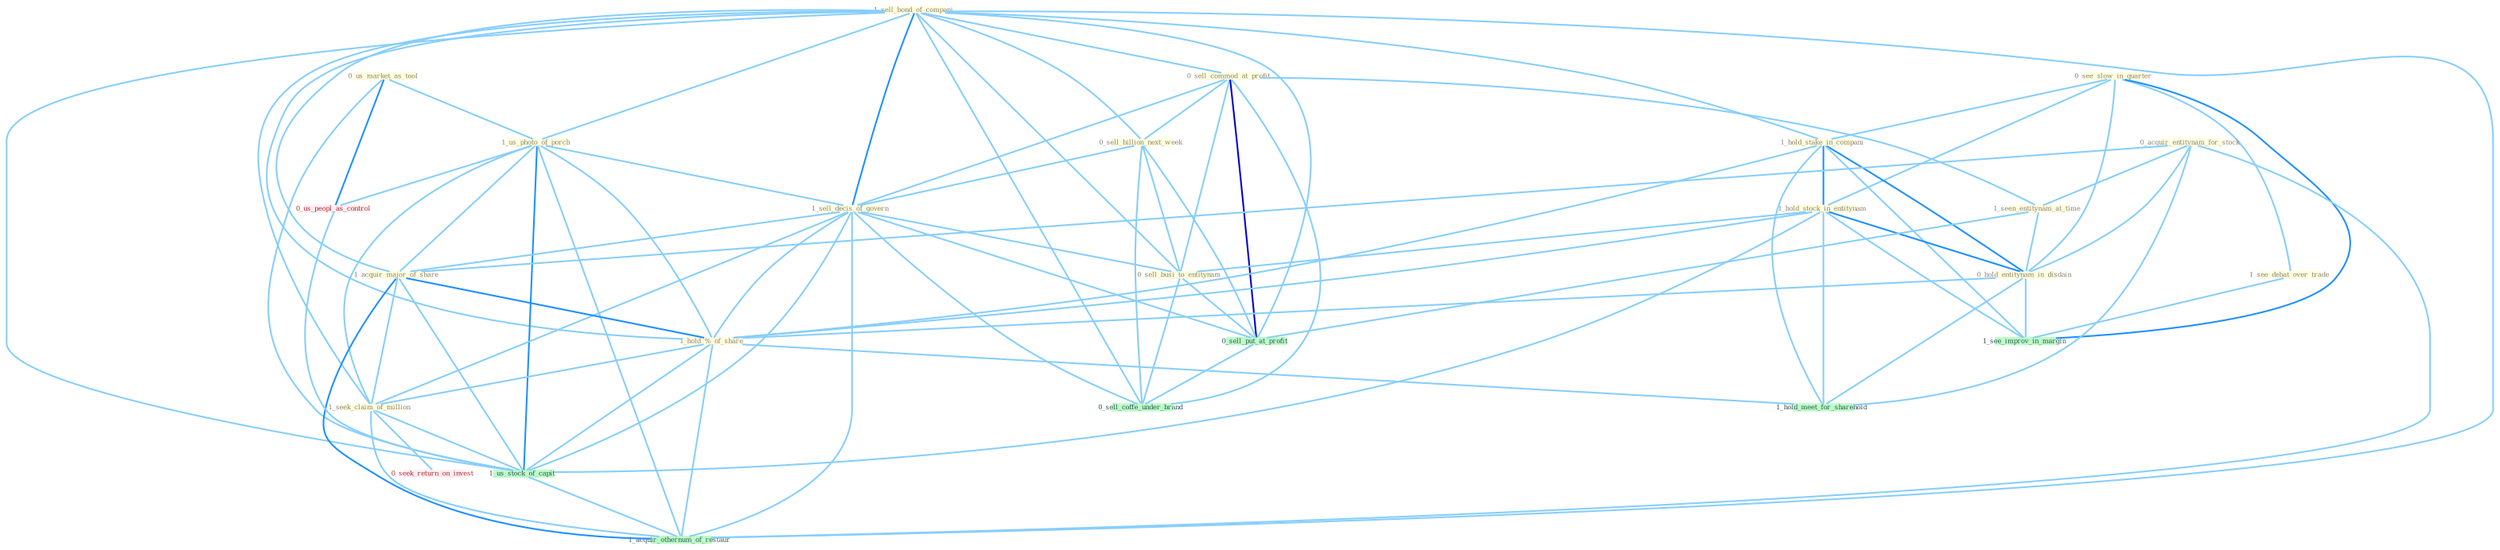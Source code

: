 Graph G{ 
    node
    [shape=polygon,style=filled,width=.5,height=.06,color="#BDFCC9",fixedsize=true,fontsize=4,
    fontcolor="#2f4f4f"];
    {node
    [color="#ffffe0", fontcolor="#8b7d6b"] "1_sell_bond_of_compani " "0_us_market_as_tool " "0_sell_commod_at_profit " "0_sell_billion_next_week " "0_see_slow_in_quarter " "1_us_photo_of_porch " "1_sell_decis_of_govern " "1_hold_stake_in_compani " "1_hold_stock_in_entitynam " "1_see_debat_over_trade " "0_acquir_entitynam_for_stock " "1_seen_entitynam_at_time " "1_acquir_major_of_share " "0_sell_busi_to_entitynam " "0_hold_entitynam_in_disdain " "1_hold_%_of_share " "1_seek_claim_of_million "}
{node [color="#fff0f5", fontcolor="#b22222"] "0_us_peopl_as_control " "0_seek_return_on_invest "}
edge [color="#B0E2FF"];

	"1_sell_bond_of_compani " -- "0_sell_commod_at_profit " [w="1", color="#87cefa" ];
	"1_sell_bond_of_compani " -- "0_sell_billion_next_week " [w="1", color="#87cefa" ];
	"1_sell_bond_of_compani " -- "1_us_photo_of_porch " [w="1", color="#87cefa" ];
	"1_sell_bond_of_compani " -- "1_sell_decis_of_govern " [w="2", color="#1e90ff" , len=0.8];
	"1_sell_bond_of_compani " -- "1_hold_stake_in_compani " [w="1", color="#87cefa" ];
	"1_sell_bond_of_compani " -- "1_acquir_major_of_share " [w="1", color="#87cefa" ];
	"1_sell_bond_of_compani " -- "0_sell_busi_to_entitynam " [w="1", color="#87cefa" ];
	"1_sell_bond_of_compani " -- "1_hold_%_of_share " [w="1", color="#87cefa" ];
	"1_sell_bond_of_compani " -- "1_seek_claim_of_million " [w="1", color="#87cefa" ];
	"1_sell_bond_of_compani " -- "0_sell_put_at_profit " [w="1", color="#87cefa" ];
	"1_sell_bond_of_compani " -- "1_us_stock_of_capit " [w="1", color="#87cefa" ];
	"1_sell_bond_of_compani " -- "0_sell_coffe_under_brand " [w="1", color="#87cefa" ];
	"1_sell_bond_of_compani " -- "1_acquir_othernum_of_restaur " [w="1", color="#87cefa" ];
	"0_us_market_as_tool " -- "1_us_photo_of_porch " [w="1", color="#87cefa" ];
	"0_us_market_as_tool " -- "0_us_peopl_as_control " [w="2", color="#1e90ff" , len=0.8];
	"0_us_market_as_tool " -- "1_us_stock_of_capit " [w="1", color="#87cefa" ];
	"0_sell_commod_at_profit " -- "0_sell_billion_next_week " [w="1", color="#87cefa" ];
	"0_sell_commod_at_profit " -- "1_sell_decis_of_govern " [w="1", color="#87cefa" ];
	"0_sell_commod_at_profit " -- "1_seen_entitynam_at_time " [w="1", color="#87cefa" ];
	"0_sell_commod_at_profit " -- "0_sell_busi_to_entitynam " [w="1", color="#87cefa" ];
	"0_sell_commod_at_profit " -- "0_sell_put_at_profit " [w="3", color="#0000cd" , len=0.6];
	"0_sell_commod_at_profit " -- "0_sell_coffe_under_brand " [w="1", color="#87cefa" ];
	"0_sell_billion_next_week " -- "1_sell_decis_of_govern " [w="1", color="#87cefa" ];
	"0_sell_billion_next_week " -- "0_sell_busi_to_entitynam " [w="1", color="#87cefa" ];
	"0_sell_billion_next_week " -- "0_sell_put_at_profit " [w="1", color="#87cefa" ];
	"0_sell_billion_next_week " -- "0_sell_coffe_under_brand " [w="1", color="#87cefa" ];
	"0_see_slow_in_quarter " -- "1_hold_stake_in_compani " [w="1", color="#87cefa" ];
	"0_see_slow_in_quarter " -- "1_hold_stock_in_entitynam " [w="1", color="#87cefa" ];
	"0_see_slow_in_quarter " -- "1_see_debat_over_trade " [w="1", color="#87cefa" ];
	"0_see_slow_in_quarter " -- "0_hold_entitynam_in_disdain " [w="1", color="#87cefa" ];
	"0_see_slow_in_quarter " -- "1_see_improv_in_margin " [w="2", color="#1e90ff" , len=0.8];
	"1_us_photo_of_porch " -- "1_sell_decis_of_govern " [w="1", color="#87cefa" ];
	"1_us_photo_of_porch " -- "1_acquir_major_of_share " [w="1", color="#87cefa" ];
	"1_us_photo_of_porch " -- "1_hold_%_of_share " [w="1", color="#87cefa" ];
	"1_us_photo_of_porch " -- "1_seek_claim_of_million " [w="1", color="#87cefa" ];
	"1_us_photo_of_porch " -- "0_us_peopl_as_control " [w="1", color="#87cefa" ];
	"1_us_photo_of_porch " -- "1_us_stock_of_capit " [w="2", color="#1e90ff" , len=0.8];
	"1_us_photo_of_porch " -- "1_acquir_othernum_of_restaur " [w="1", color="#87cefa" ];
	"1_sell_decis_of_govern " -- "1_acquir_major_of_share " [w="1", color="#87cefa" ];
	"1_sell_decis_of_govern " -- "0_sell_busi_to_entitynam " [w="1", color="#87cefa" ];
	"1_sell_decis_of_govern " -- "1_hold_%_of_share " [w="1", color="#87cefa" ];
	"1_sell_decis_of_govern " -- "1_seek_claim_of_million " [w="1", color="#87cefa" ];
	"1_sell_decis_of_govern " -- "0_sell_put_at_profit " [w="1", color="#87cefa" ];
	"1_sell_decis_of_govern " -- "1_us_stock_of_capit " [w="1", color="#87cefa" ];
	"1_sell_decis_of_govern " -- "0_sell_coffe_under_brand " [w="1", color="#87cefa" ];
	"1_sell_decis_of_govern " -- "1_acquir_othernum_of_restaur " [w="1", color="#87cefa" ];
	"1_hold_stake_in_compani " -- "1_hold_stock_in_entitynam " [w="2", color="#1e90ff" , len=0.8];
	"1_hold_stake_in_compani " -- "0_hold_entitynam_in_disdain " [w="2", color="#1e90ff" , len=0.8];
	"1_hold_stake_in_compani " -- "1_hold_%_of_share " [w="1", color="#87cefa" ];
	"1_hold_stake_in_compani " -- "1_see_improv_in_margin " [w="1", color="#87cefa" ];
	"1_hold_stake_in_compani " -- "1_hold_meet_for_sharehold " [w="1", color="#87cefa" ];
	"1_hold_stock_in_entitynam " -- "0_sell_busi_to_entitynam " [w="1", color="#87cefa" ];
	"1_hold_stock_in_entitynam " -- "0_hold_entitynam_in_disdain " [w="2", color="#1e90ff" , len=0.8];
	"1_hold_stock_in_entitynam " -- "1_hold_%_of_share " [w="1", color="#87cefa" ];
	"1_hold_stock_in_entitynam " -- "1_us_stock_of_capit " [w="1", color="#87cefa" ];
	"1_hold_stock_in_entitynam " -- "1_see_improv_in_margin " [w="1", color="#87cefa" ];
	"1_hold_stock_in_entitynam " -- "1_hold_meet_for_sharehold " [w="1", color="#87cefa" ];
	"1_see_debat_over_trade " -- "1_see_improv_in_margin " [w="1", color="#87cefa" ];
	"0_acquir_entitynam_for_stock " -- "1_seen_entitynam_at_time " [w="1", color="#87cefa" ];
	"0_acquir_entitynam_for_stock " -- "1_acquir_major_of_share " [w="1", color="#87cefa" ];
	"0_acquir_entitynam_for_stock " -- "0_hold_entitynam_in_disdain " [w="1", color="#87cefa" ];
	"0_acquir_entitynam_for_stock " -- "1_hold_meet_for_sharehold " [w="1", color="#87cefa" ];
	"0_acquir_entitynam_for_stock " -- "1_acquir_othernum_of_restaur " [w="1", color="#87cefa" ];
	"1_seen_entitynam_at_time " -- "0_hold_entitynam_in_disdain " [w="1", color="#87cefa" ];
	"1_seen_entitynam_at_time " -- "0_sell_put_at_profit " [w="1", color="#87cefa" ];
	"1_acquir_major_of_share " -- "1_hold_%_of_share " [w="2", color="#1e90ff" , len=0.8];
	"1_acquir_major_of_share " -- "1_seek_claim_of_million " [w="1", color="#87cefa" ];
	"1_acquir_major_of_share " -- "1_us_stock_of_capit " [w="1", color="#87cefa" ];
	"1_acquir_major_of_share " -- "1_acquir_othernum_of_restaur " [w="2", color="#1e90ff" , len=0.8];
	"0_sell_busi_to_entitynam " -- "0_sell_put_at_profit " [w="1", color="#87cefa" ];
	"0_sell_busi_to_entitynam " -- "0_sell_coffe_under_brand " [w="1", color="#87cefa" ];
	"0_hold_entitynam_in_disdain " -- "1_hold_%_of_share " [w="1", color="#87cefa" ];
	"0_hold_entitynam_in_disdain " -- "1_see_improv_in_margin " [w="1", color="#87cefa" ];
	"0_hold_entitynam_in_disdain " -- "1_hold_meet_for_sharehold " [w="1", color="#87cefa" ];
	"1_hold_%_of_share " -- "1_seek_claim_of_million " [w="1", color="#87cefa" ];
	"1_hold_%_of_share " -- "1_us_stock_of_capit " [w="1", color="#87cefa" ];
	"1_hold_%_of_share " -- "1_hold_meet_for_sharehold " [w="1", color="#87cefa" ];
	"1_hold_%_of_share " -- "1_acquir_othernum_of_restaur " [w="1", color="#87cefa" ];
	"1_seek_claim_of_million " -- "0_seek_return_on_invest " [w="1", color="#87cefa" ];
	"1_seek_claim_of_million " -- "1_us_stock_of_capit " [w="1", color="#87cefa" ];
	"1_seek_claim_of_million " -- "1_acquir_othernum_of_restaur " [w="1", color="#87cefa" ];
	"0_us_peopl_as_control " -- "1_us_stock_of_capit " [w="1", color="#87cefa" ];
	"0_sell_put_at_profit " -- "0_sell_coffe_under_brand " [w="1", color="#87cefa" ];
	"1_us_stock_of_capit " -- "1_acquir_othernum_of_restaur " [w="1", color="#87cefa" ];
}